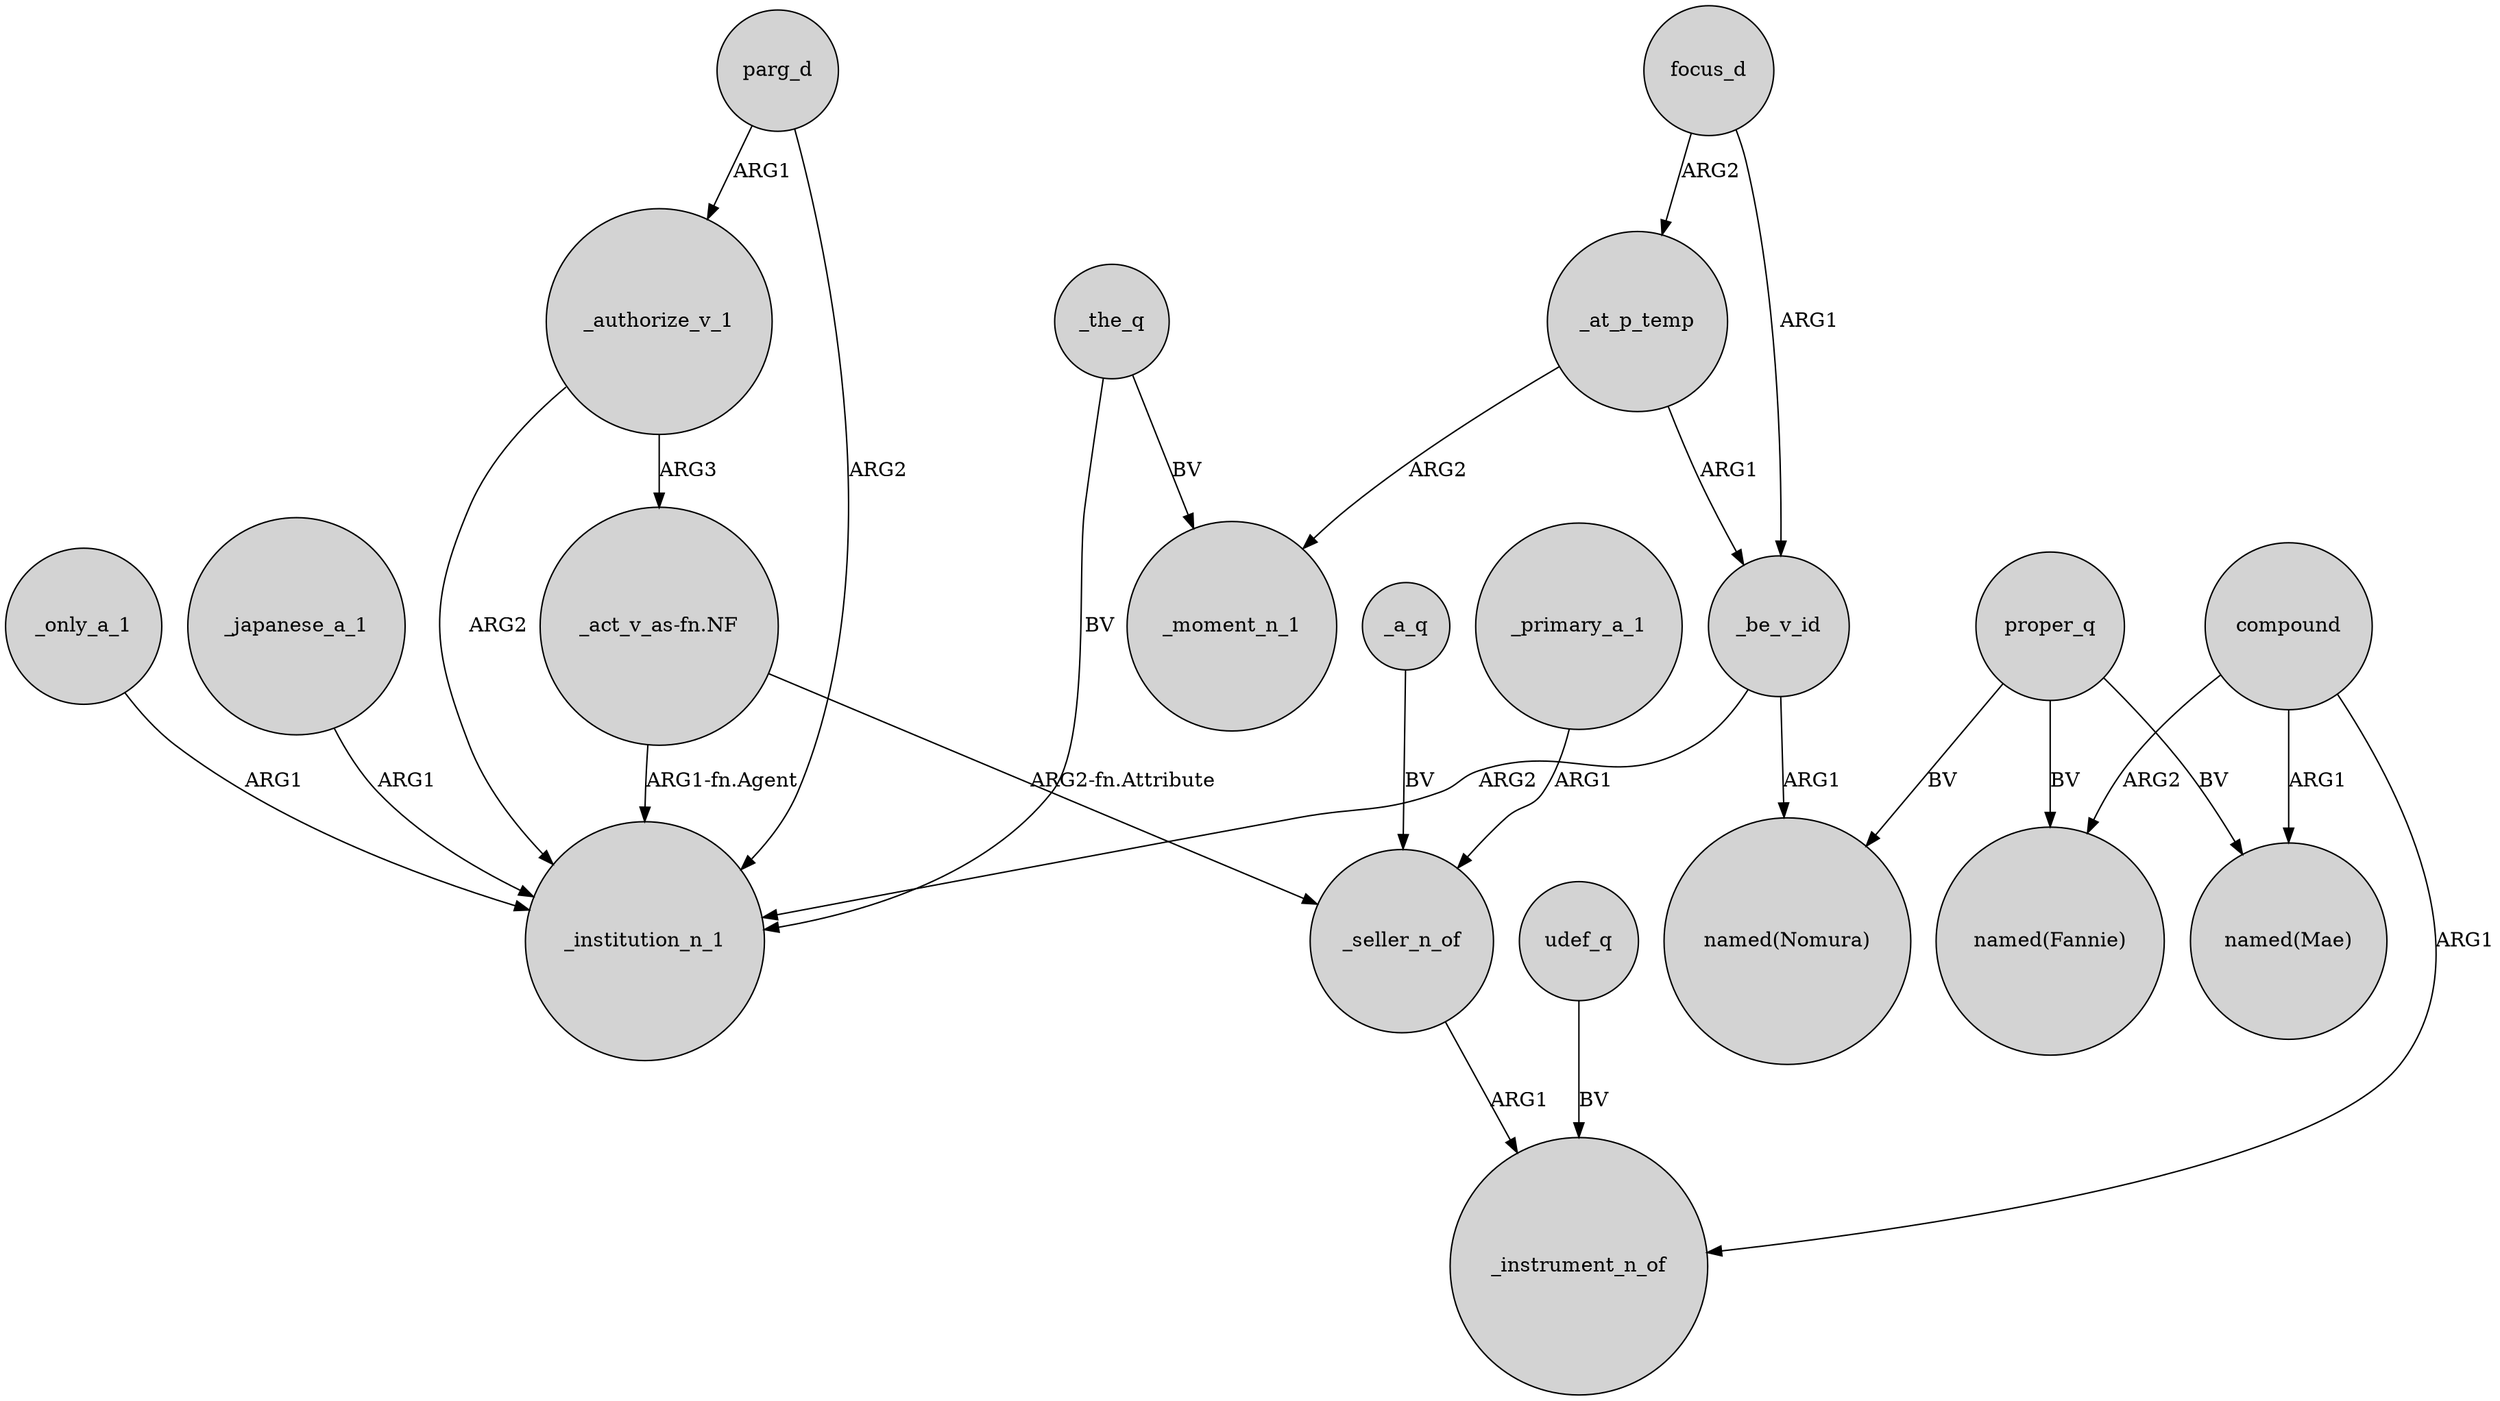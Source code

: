 digraph {
	node [shape=circle style=filled]
	focus_d -> _at_p_temp [label=ARG2]
	"_act_v_as-fn.NF" -> _institution_n_1 [label="ARG1-fn.Agent"]
	_be_v_id -> _institution_n_1 [label=ARG2]
	_authorize_v_1 -> "_act_v_as-fn.NF" [label=ARG3]
	compound -> "named(Mae)" [label=ARG1]
	proper_q -> "named(Mae)" [label=BV]
	_at_p_temp -> _be_v_id [label=ARG1]
	udef_q -> _instrument_n_of [label=BV]
	compound -> "named(Fannie)" [label=ARG2]
	proper_q -> "named(Nomura)" [label=BV]
	_authorize_v_1 -> _institution_n_1 [label=ARG2]
	focus_d -> _be_v_id [label=ARG1]
	_at_p_temp -> _moment_n_1 [label=ARG2]
	parg_d -> _authorize_v_1 [label=ARG1]
	_be_v_id -> "named(Nomura)" [label=ARG1]
	_japanese_a_1 -> _institution_n_1 [label=ARG1]
	_seller_n_of -> _instrument_n_of [label=ARG1]
	_primary_a_1 -> _seller_n_of [label=ARG1]
	"_act_v_as-fn.NF" -> _seller_n_of [label="ARG2-fn.Attribute"]
	_the_q -> _moment_n_1 [label=BV]
	parg_d -> _institution_n_1 [label=ARG2]
	_only_a_1 -> _institution_n_1 [label=ARG1]
	_a_q -> _seller_n_of [label=BV]
	_the_q -> _institution_n_1 [label=BV]
	compound -> _instrument_n_of [label=ARG1]
	proper_q -> "named(Fannie)" [label=BV]
}
